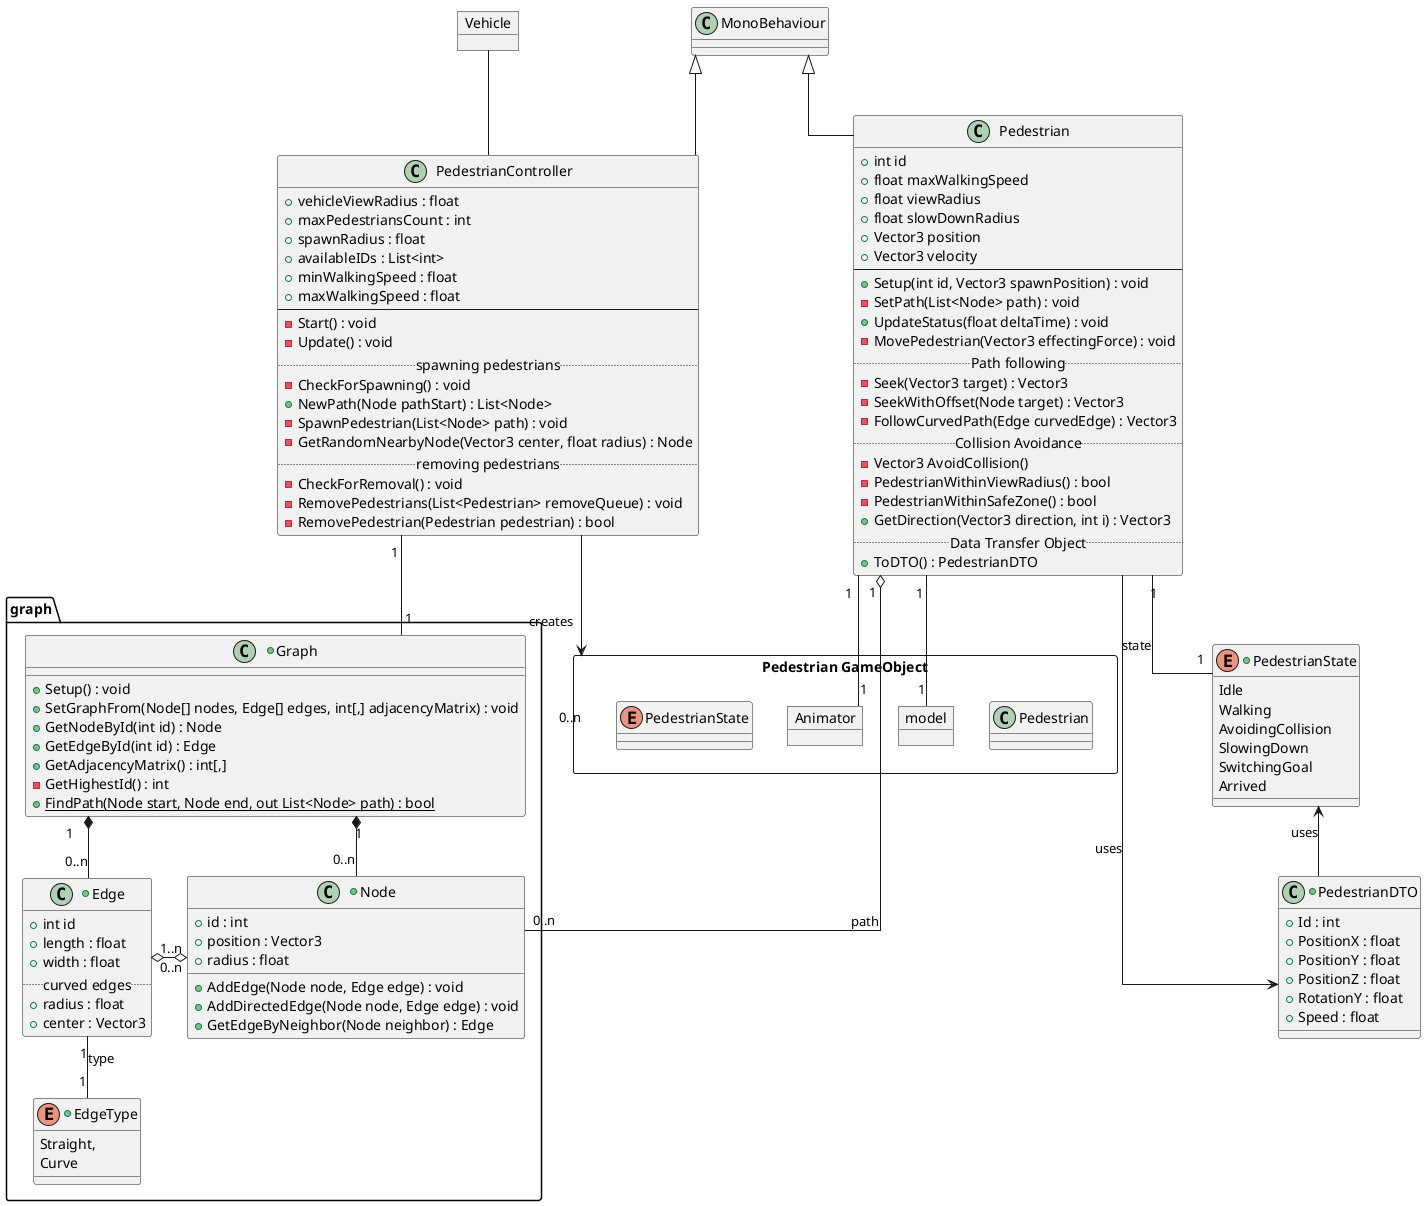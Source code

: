 ﻿@startuml
'https://plantuml.com/class-diagram

skinparam linetype ortho

object Vehicle
class MonoBehaviour {
}

class PedestrianController {
    +vehicleViewRadius : float
    +maxPedestriansCount : int
    +spawnRadius : float
    +availableIDs : List<int>
    +minWalkingSpeed : float
    +maxWalkingSpeed : float
    --
    -Start() : void
    -Update() : void
    .. spawning pedestrians ..
    -CheckForSpawning() : void
    +NewPath(Node pathStart) : List<Node>
    -SpawnPedestrian(List<Node> path) : void
    -GetRandomNearbyNode(Vector3 center, float radius) : Node
    .. removing pedestrians ..
    -CheckForRemoval() : void
    -RemovePedestrians(List<Pedestrian> removeQueue) : void
    -RemovePedestrian(Pedestrian pedestrian) : bool
}

package "Pedestrian GameObject" <<Rectangle>> {
class Pedestrian
object model
object Animator
enum PedestrianState
}

+enum PedestrianState {
    Idle
    Walking
    AvoidingCollision
    SlowingDown
    SwitchingGoal
    Arrived
}


class Pedestrian {
    +int id
    +float maxWalkingSpeed
    +float viewRadius
    +float slowDownRadius
    +Vector3 position
    +Vector3 velocity
    --
    +Setup(int id, Vector3 spawnPosition) : void
    -SetPath(List<Node> path) : void
    +UpdateStatus(float deltaTime) : void
    -MovePedestrian(Vector3 effectingForce) : void
    .. Path following ..
    -Seek(Vector3 target) : Vector3
    -SeekWithOffset(Node target) : Vector3
    -FollowCurvedPath(Edge curvedEdge) : Vector3
    .. Collision Avoidance ..
    -Vector3 AvoidCollision()
    -PedestrianWithinViewRadius() : bool
    -PedestrianWithinSafeZone() : bool
    +GetDirection(Vector3 direction, int i) : Vector3
    .. Data Transfer Object ..
    +ToDTO() : PedestrianDTO
}

+class PedestrianDTO
{
    +Id : int
    +PositionX : float 
    +PositionY : float 
    +PositionZ : float 
    +RotationY : float 
    +Speed : float 
}

package graph {
    +class Node {
        +id : int
        +position : Vector3
        +radius : float
    
        +AddEdge(Node node, Edge edge) : void
        +AddDirectedEdge(Node node, Edge edge) : void
        +GetEdgeByNeighbor(Node neighbor) : Edge
    }
      
    +class Edge {
        +int id
        +length : float
        +width : float
        .. curved edges ..
        +radius : float
        +center : Vector3
    }
    +enum EdgeType {
        Straight,
        Curve
    }
    
    +class Graph {    
        +Setup() : void
        +SetGraphFrom(Node[] nodes, Edge[] edges, int[,] adjacencyMatrix) : void
        +GetNodeById(int id) : Node
        +GetEdgeById(int id) : Edge
        +GetAdjacencyMatrix() : int[,]
        -GetHighestId() : int
        +{static} FindPath(Node start, Node end, out List<Node> path) : bool
    }
}

Vehicle -- PedestrianController
MonoBehaviour <|-- PedestrianController
MonoBehaviour <|-- Pedestrian
PedestrianController -[norank]-> "0..n" "Pedestrian GameObject" : "creates  "
Pedestrian "1" o-- "0..n" Node : "path"
Pedestrian "1" -- "1" Animator
Pedestrian "1" -- "1" model
Pedestrian "1" -- "1" PedestrianState : state
PedestrianState <-- PedestrianDTO : uses
Pedestrian --> PedestrianDTO : uses

Graph "1" *-- "0..n" Node
Graph "1" *-- "0..n" Edge
PedestrianController "1" -- "1" Graph
Edge "0..n" o-o "1..n" Node : "           "
Edge "1" -- "1" EdgeType : "type"

@enduml